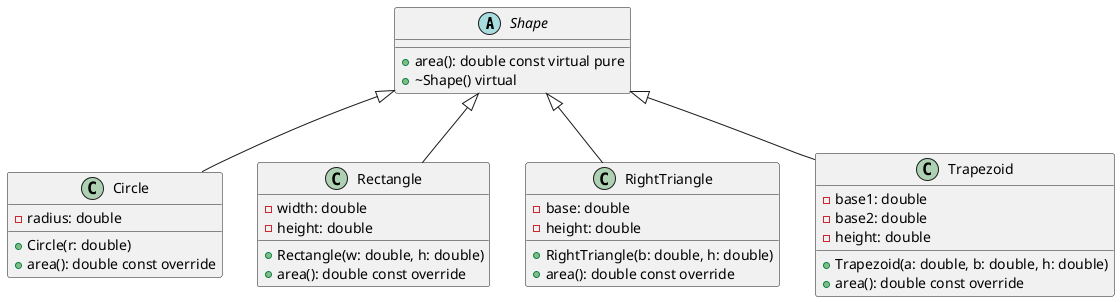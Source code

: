 @startuml


abstract class Shape {
  + area(): double const virtual pure
  + ~Shape() virtual
}

class Circle {
  - radius: double

  + Circle(r: double)
  + area(): double const override
}

class Rectangle {
  - width: double
  - height: double

  + Rectangle(w: double, h: double)
  + area(): double const override
}

class RightTriangle {
  - base: double
  - height: double

  + RightTriangle(b: double, h: double)
  + area(): double const override
}

class Trapezoid {
  - base1: double
  - base2: double
  - height: double

  + Trapezoid(a: double, b: double, h: double)
  + area(): double const override
}

Shape <|-- Circle
Shape <|-- Rectangle
Shape <|-- RightTriangle
Shape <|-- Trapezoid


@enduml